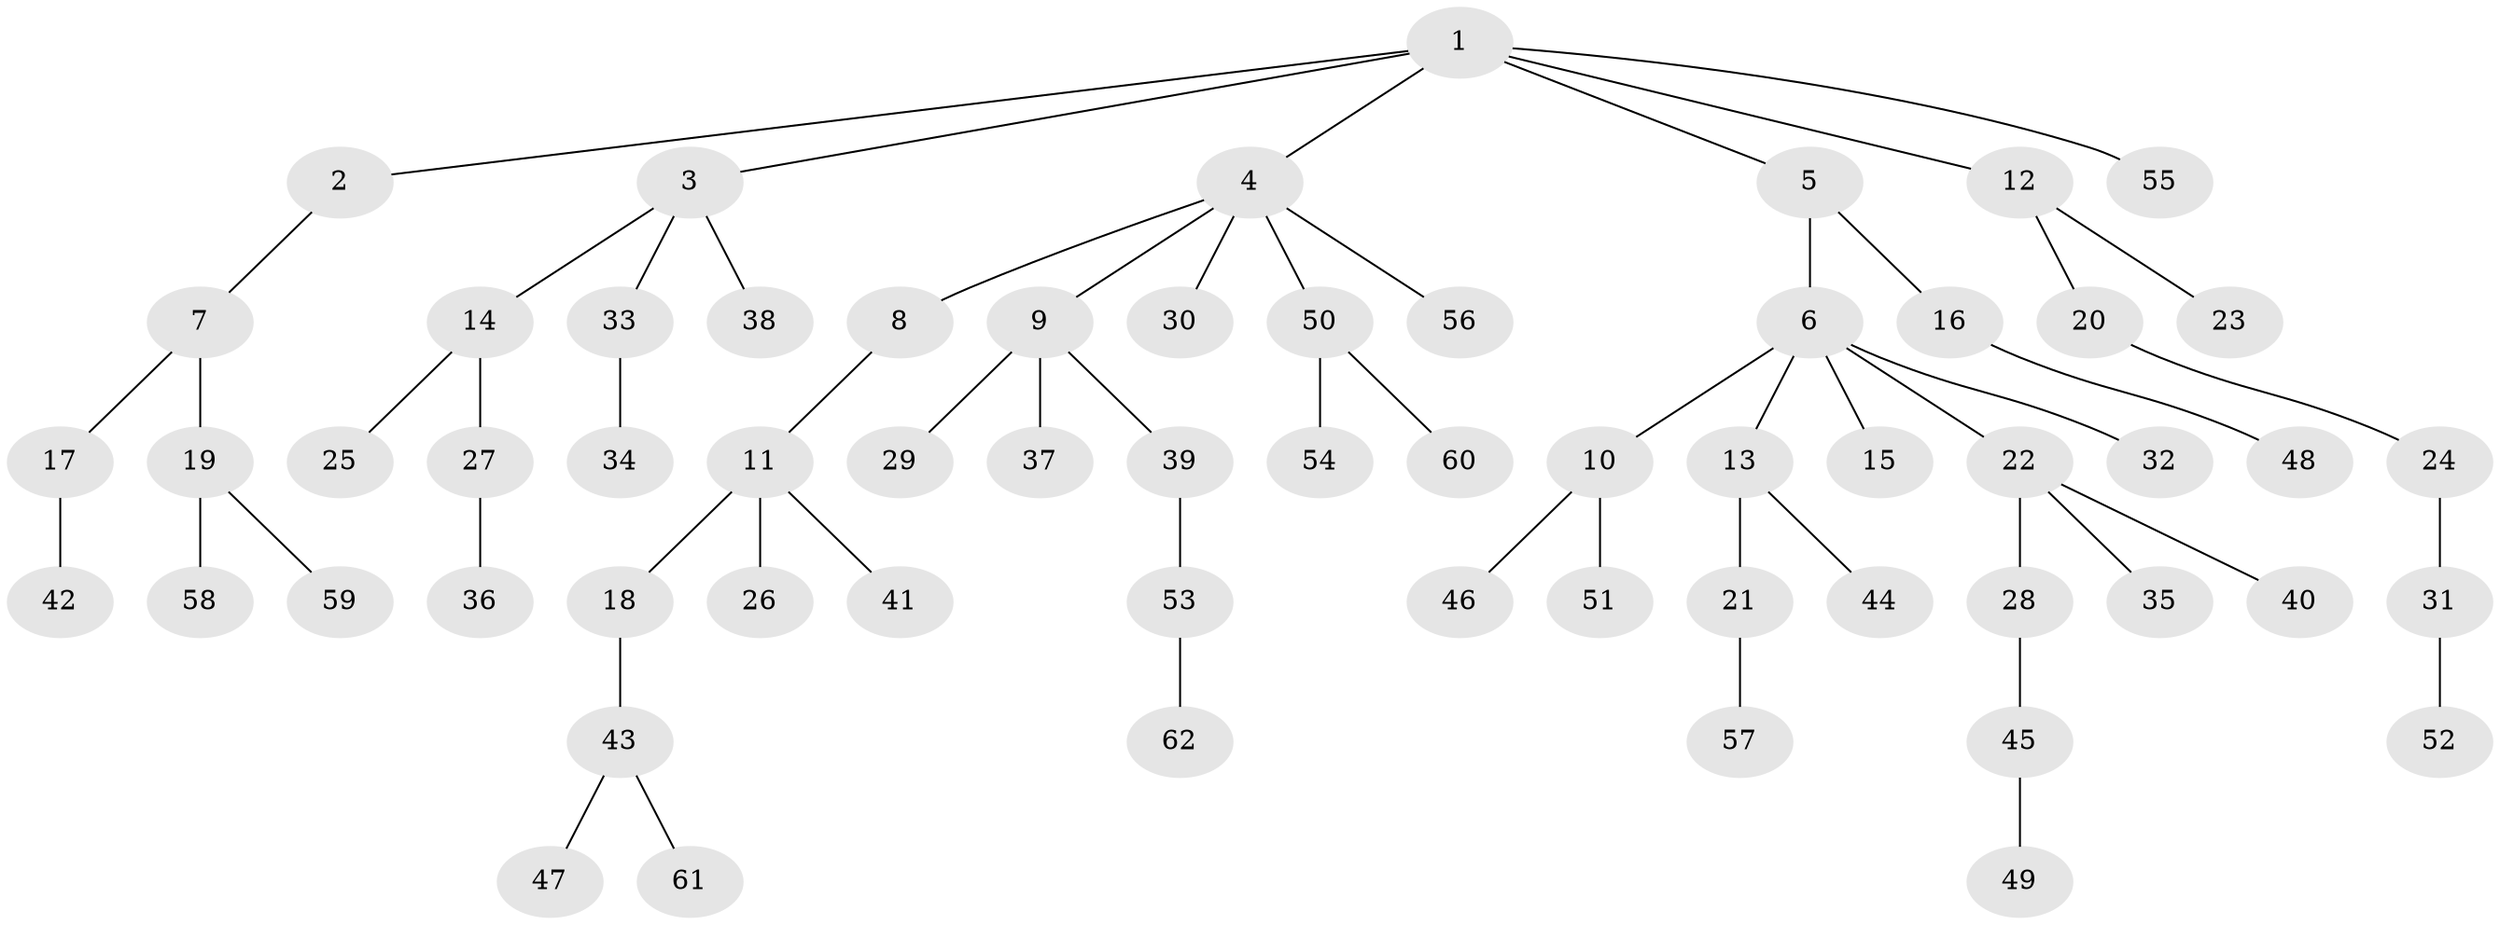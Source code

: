 // coarse degree distribution, {8: 0.023255813953488372, 2: 0.18604651162790697, 6: 0.023255813953488372, 3: 0.09302325581395349, 5: 0.023255813953488372, 4: 0.06976744186046512, 1: 0.5813953488372093}
// Generated by graph-tools (version 1.1) at 2025/24/03/03/25 07:24:05]
// undirected, 62 vertices, 61 edges
graph export_dot {
graph [start="1"]
  node [color=gray90,style=filled];
  1;
  2;
  3;
  4;
  5;
  6;
  7;
  8;
  9;
  10;
  11;
  12;
  13;
  14;
  15;
  16;
  17;
  18;
  19;
  20;
  21;
  22;
  23;
  24;
  25;
  26;
  27;
  28;
  29;
  30;
  31;
  32;
  33;
  34;
  35;
  36;
  37;
  38;
  39;
  40;
  41;
  42;
  43;
  44;
  45;
  46;
  47;
  48;
  49;
  50;
  51;
  52;
  53;
  54;
  55;
  56;
  57;
  58;
  59;
  60;
  61;
  62;
  1 -- 2;
  1 -- 3;
  1 -- 4;
  1 -- 5;
  1 -- 12;
  1 -- 55;
  2 -- 7;
  3 -- 14;
  3 -- 33;
  3 -- 38;
  4 -- 8;
  4 -- 9;
  4 -- 30;
  4 -- 50;
  4 -- 56;
  5 -- 6;
  5 -- 16;
  6 -- 10;
  6 -- 13;
  6 -- 15;
  6 -- 22;
  6 -- 32;
  7 -- 17;
  7 -- 19;
  8 -- 11;
  9 -- 29;
  9 -- 37;
  9 -- 39;
  10 -- 46;
  10 -- 51;
  11 -- 18;
  11 -- 26;
  11 -- 41;
  12 -- 20;
  12 -- 23;
  13 -- 21;
  13 -- 44;
  14 -- 25;
  14 -- 27;
  16 -- 48;
  17 -- 42;
  18 -- 43;
  19 -- 58;
  19 -- 59;
  20 -- 24;
  21 -- 57;
  22 -- 28;
  22 -- 35;
  22 -- 40;
  24 -- 31;
  27 -- 36;
  28 -- 45;
  31 -- 52;
  33 -- 34;
  39 -- 53;
  43 -- 47;
  43 -- 61;
  45 -- 49;
  50 -- 54;
  50 -- 60;
  53 -- 62;
}
